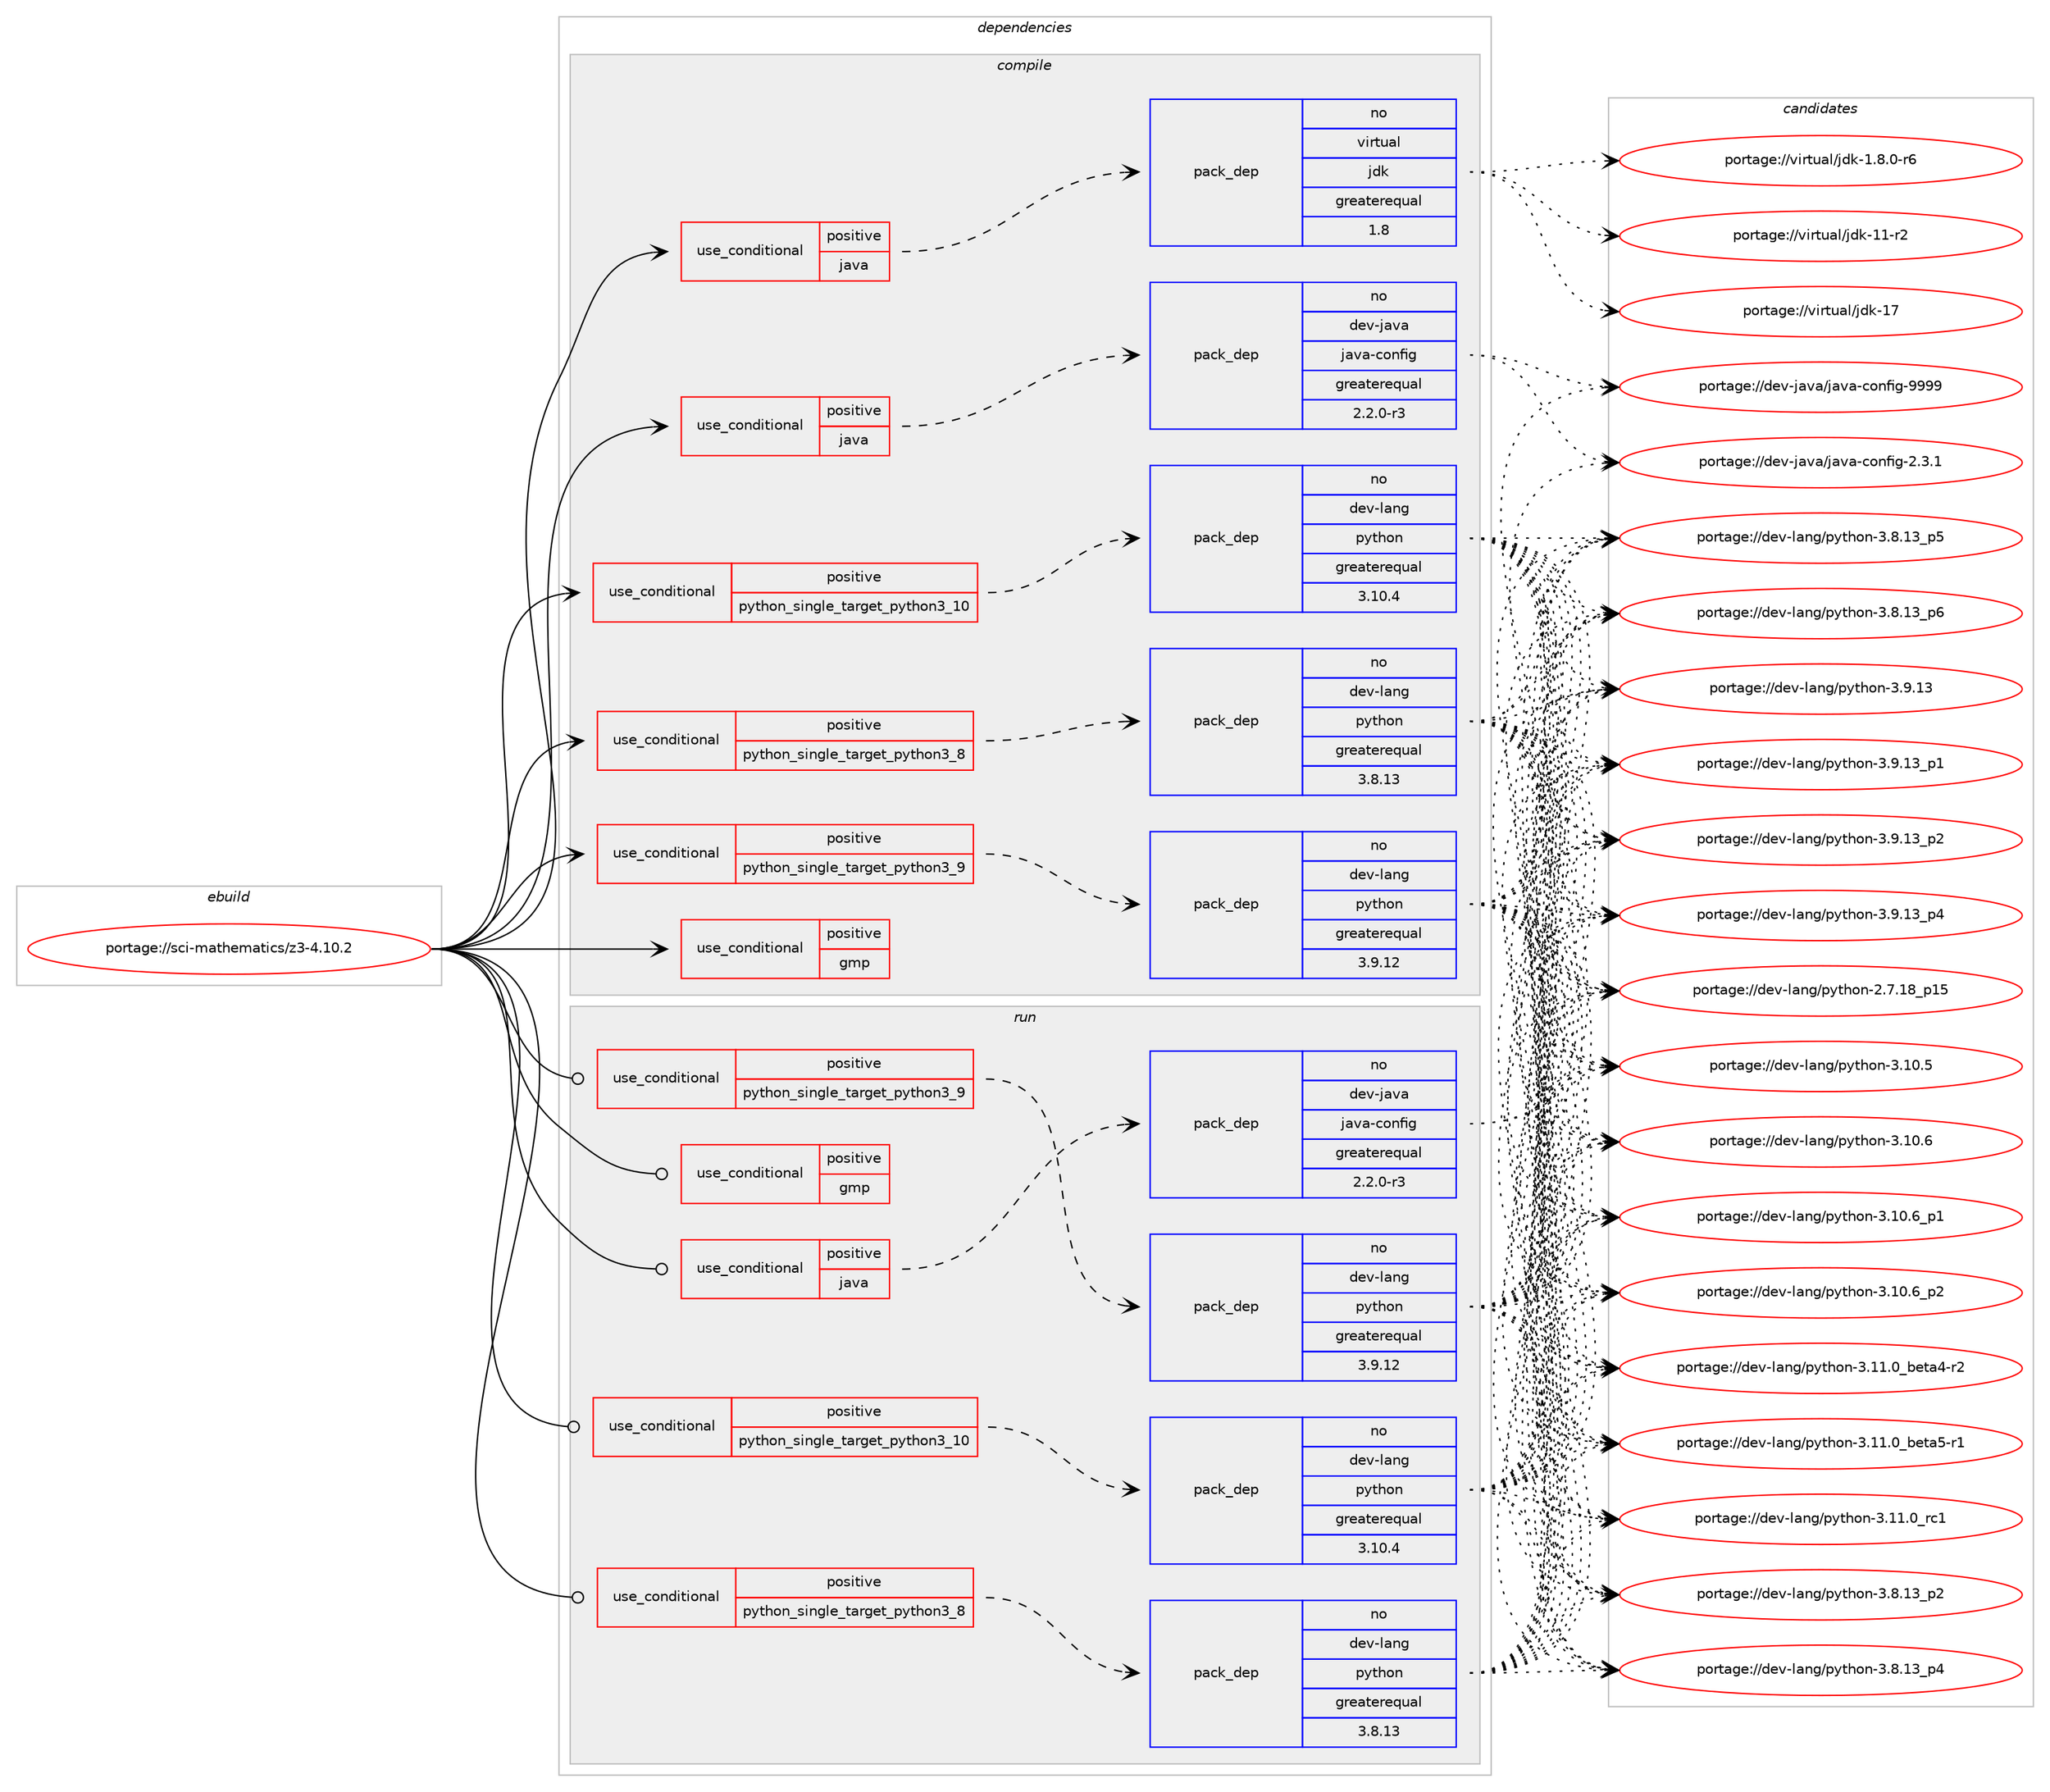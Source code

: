 digraph prolog {

# *************
# Graph options
# *************

newrank=true;
concentrate=true;
compound=true;
graph [rankdir=LR,fontname=Helvetica,fontsize=10,ranksep=1.5];#, ranksep=2.5, nodesep=0.2];
edge  [arrowhead=vee];
node  [fontname=Helvetica,fontsize=10];

# **********
# The ebuild
# **********

subgraph cluster_leftcol {
color=gray;
label=<<i>ebuild</i>>;
id [label="portage://sci-mathematics/z3-4.10.2", color=red, width=4, href="../sci-mathematics/z3-4.10.2.svg"];
}

# ****************
# The dependencies
# ****************

subgraph cluster_midcol {
color=gray;
label=<<i>dependencies</i>>;
subgraph cluster_compile {
fillcolor="#eeeeee";
style=filled;
label=<<i>compile</i>>;
subgraph cond163 {
dependency240 [label=<<TABLE BORDER="0" CELLBORDER="1" CELLSPACING="0" CELLPADDING="4"><TR><TD ROWSPAN="3" CELLPADDING="10">use_conditional</TD></TR><TR><TD>positive</TD></TR><TR><TD>gmp</TD></TR></TABLE>>, shape=none, color=red];
# *** BEGIN UNKNOWN DEPENDENCY TYPE (TODO) ***
# dependency240 -> package_dependency(portage://sci-mathematics/z3-4.10.2,install,no,dev-libs,gmp,none,[,,],[slot(0),equal],[use(enable(cxx),positive),use(optenable(abi_x86_32),negative),use(optenable(abi_x86_64),negative),use(optenable(abi_x86_x32),negative),use(optenable(abi_mips_n32),negative),use(optenable(abi_mips_n64),negative),use(optenable(abi_mips_o32),negative),use(optenable(abi_s390_32),negative),use(optenable(abi_s390_64),negative)])
# *** END UNKNOWN DEPENDENCY TYPE (TODO) ***

}
id:e -> dependency240:w [weight=20,style="solid",arrowhead="vee"];
subgraph cond164 {
dependency241 [label=<<TABLE BORDER="0" CELLBORDER="1" CELLSPACING="0" CELLPADDING="4"><TR><TD ROWSPAN="3" CELLPADDING="10">use_conditional</TD></TR><TR><TD>positive</TD></TR><TR><TD>java</TD></TR></TABLE>>, shape=none, color=red];
subgraph pack77 {
dependency242 [label=<<TABLE BORDER="0" CELLBORDER="1" CELLSPACING="0" CELLPADDING="4" WIDTH="220"><TR><TD ROWSPAN="6" CELLPADDING="30">pack_dep</TD></TR><TR><TD WIDTH="110">no</TD></TR><TR><TD>dev-java</TD></TR><TR><TD>java-config</TD></TR><TR><TD>greaterequal</TD></TR><TR><TD>2.2.0-r3</TD></TR></TABLE>>, shape=none, color=blue];
}
dependency241:e -> dependency242:w [weight=20,style="dashed",arrowhead="vee"];
}
id:e -> dependency241:w [weight=20,style="solid",arrowhead="vee"];
subgraph cond165 {
dependency243 [label=<<TABLE BORDER="0" CELLBORDER="1" CELLSPACING="0" CELLPADDING="4"><TR><TD ROWSPAN="3" CELLPADDING="10">use_conditional</TD></TR><TR><TD>positive</TD></TR><TR><TD>java</TD></TR></TABLE>>, shape=none, color=red];
subgraph pack78 {
dependency244 [label=<<TABLE BORDER="0" CELLBORDER="1" CELLSPACING="0" CELLPADDING="4" WIDTH="220"><TR><TD ROWSPAN="6" CELLPADDING="30">pack_dep</TD></TR><TR><TD WIDTH="110">no</TD></TR><TR><TD>virtual</TD></TR><TR><TD>jdk</TD></TR><TR><TD>greaterequal</TD></TR><TR><TD>1.8</TD></TR></TABLE>>, shape=none, color=blue];
}
dependency243:e -> dependency244:w [weight=20,style="dashed",arrowhead="vee"];
}
id:e -> dependency243:w [weight=20,style="solid",arrowhead="vee"];
subgraph cond166 {
dependency245 [label=<<TABLE BORDER="0" CELLBORDER="1" CELLSPACING="0" CELLPADDING="4"><TR><TD ROWSPAN="3" CELLPADDING="10">use_conditional</TD></TR><TR><TD>positive</TD></TR><TR><TD>python_single_target_python3_10</TD></TR></TABLE>>, shape=none, color=red];
subgraph pack79 {
dependency246 [label=<<TABLE BORDER="0" CELLBORDER="1" CELLSPACING="0" CELLPADDING="4" WIDTH="220"><TR><TD ROWSPAN="6" CELLPADDING="30">pack_dep</TD></TR><TR><TD WIDTH="110">no</TD></TR><TR><TD>dev-lang</TD></TR><TR><TD>python</TD></TR><TR><TD>greaterequal</TD></TR><TR><TD>3.10.4</TD></TR></TABLE>>, shape=none, color=blue];
}
dependency245:e -> dependency246:w [weight=20,style="dashed",arrowhead="vee"];
}
id:e -> dependency245:w [weight=20,style="solid",arrowhead="vee"];
subgraph cond167 {
dependency247 [label=<<TABLE BORDER="0" CELLBORDER="1" CELLSPACING="0" CELLPADDING="4"><TR><TD ROWSPAN="3" CELLPADDING="10">use_conditional</TD></TR><TR><TD>positive</TD></TR><TR><TD>python_single_target_python3_8</TD></TR></TABLE>>, shape=none, color=red];
subgraph pack80 {
dependency248 [label=<<TABLE BORDER="0" CELLBORDER="1" CELLSPACING="0" CELLPADDING="4" WIDTH="220"><TR><TD ROWSPAN="6" CELLPADDING="30">pack_dep</TD></TR><TR><TD WIDTH="110">no</TD></TR><TR><TD>dev-lang</TD></TR><TR><TD>python</TD></TR><TR><TD>greaterequal</TD></TR><TR><TD>3.8.13</TD></TR></TABLE>>, shape=none, color=blue];
}
dependency247:e -> dependency248:w [weight=20,style="dashed",arrowhead="vee"];
}
id:e -> dependency247:w [weight=20,style="solid",arrowhead="vee"];
subgraph cond168 {
dependency249 [label=<<TABLE BORDER="0" CELLBORDER="1" CELLSPACING="0" CELLPADDING="4"><TR><TD ROWSPAN="3" CELLPADDING="10">use_conditional</TD></TR><TR><TD>positive</TD></TR><TR><TD>python_single_target_python3_9</TD></TR></TABLE>>, shape=none, color=red];
subgraph pack81 {
dependency250 [label=<<TABLE BORDER="0" CELLBORDER="1" CELLSPACING="0" CELLPADDING="4" WIDTH="220"><TR><TD ROWSPAN="6" CELLPADDING="30">pack_dep</TD></TR><TR><TD WIDTH="110">no</TD></TR><TR><TD>dev-lang</TD></TR><TR><TD>python</TD></TR><TR><TD>greaterequal</TD></TR><TR><TD>3.9.12</TD></TR></TABLE>>, shape=none, color=blue];
}
dependency249:e -> dependency250:w [weight=20,style="dashed",arrowhead="vee"];
}
id:e -> dependency249:w [weight=20,style="solid",arrowhead="vee"];
}
subgraph cluster_compileandrun {
fillcolor="#eeeeee";
style=filled;
label=<<i>compile and run</i>>;
}
subgraph cluster_run {
fillcolor="#eeeeee";
style=filled;
label=<<i>run</i>>;
subgraph cond169 {
dependency251 [label=<<TABLE BORDER="0" CELLBORDER="1" CELLSPACING="0" CELLPADDING="4"><TR><TD ROWSPAN="3" CELLPADDING="10">use_conditional</TD></TR><TR><TD>positive</TD></TR><TR><TD>gmp</TD></TR></TABLE>>, shape=none, color=red];
# *** BEGIN UNKNOWN DEPENDENCY TYPE (TODO) ***
# dependency251 -> package_dependency(portage://sci-mathematics/z3-4.10.2,run,no,dev-libs,gmp,none,[,,],[slot(0),equal],[use(enable(cxx),positive),use(optenable(abi_x86_32),negative),use(optenable(abi_x86_64),negative),use(optenable(abi_x86_x32),negative),use(optenable(abi_mips_n32),negative),use(optenable(abi_mips_n64),negative),use(optenable(abi_mips_o32),negative),use(optenable(abi_s390_32),negative),use(optenable(abi_s390_64),negative)])
# *** END UNKNOWN DEPENDENCY TYPE (TODO) ***

}
id:e -> dependency251:w [weight=20,style="solid",arrowhead="odot"];
subgraph cond170 {
dependency252 [label=<<TABLE BORDER="0" CELLBORDER="1" CELLSPACING="0" CELLPADDING="4"><TR><TD ROWSPAN="3" CELLPADDING="10">use_conditional</TD></TR><TR><TD>positive</TD></TR><TR><TD>java</TD></TR></TABLE>>, shape=none, color=red];
subgraph pack82 {
dependency253 [label=<<TABLE BORDER="0" CELLBORDER="1" CELLSPACING="0" CELLPADDING="4" WIDTH="220"><TR><TD ROWSPAN="6" CELLPADDING="30">pack_dep</TD></TR><TR><TD WIDTH="110">no</TD></TR><TR><TD>dev-java</TD></TR><TR><TD>java-config</TD></TR><TR><TD>greaterequal</TD></TR><TR><TD>2.2.0-r3</TD></TR></TABLE>>, shape=none, color=blue];
}
dependency252:e -> dependency253:w [weight=20,style="dashed",arrowhead="vee"];
}
id:e -> dependency252:w [weight=20,style="solid",arrowhead="odot"];
subgraph cond171 {
dependency254 [label=<<TABLE BORDER="0" CELLBORDER="1" CELLSPACING="0" CELLPADDING="4"><TR><TD ROWSPAN="3" CELLPADDING="10">use_conditional</TD></TR><TR><TD>positive</TD></TR><TR><TD>python_single_target_python3_10</TD></TR></TABLE>>, shape=none, color=red];
subgraph pack83 {
dependency255 [label=<<TABLE BORDER="0" CELLBORDER="1" CELLSPACING="0" CELLPADDING="4" WIDTH="220"><TR><TD ROWSPAN="6" CELLPADDING="30">pack_dep</TD></TR><TR><TD WIDTH="110">no</TD></TR><TR><TD>dev-lang</TD></TR><TR><TD>python</TD></TR><TR><TD>greaterequal</TD></TR><TR><TD>3.10.4</TD></TR></TABLE>>, shape=none, color=blue];
}
dependency254:e -> dependency255:w [weight=20,style="dashed",arrowhead="vee"];
}
id:e -> dependency254:w [weight=20,style="solid",arrowhead="odot"];
subgraph cond172 {
dependency256 [label=<<TABLE BORDER="0" CELLBORDER="1" CELLSPACING="0" CELLPADDING="4"><TR><TD ROWSPAN="3" CELLPADDING="10">use_conditional</TD></TR><TR><TD>positive</TD></TR><TR><TD>python_single_target_python3_8</TD></TR></TABLE>>, shape=none, color=red];
subgraph pack84 {
dependency257 [label=<<TABLE BORDER="0" CELLBORDER="1" CELLSPACING="0" CELLPADDING="4" WIDTH="220"><TR><TD ROWSPAN="6" CELLPADDING="30">pack_dep</TD></TR><TR><TD WIDTH="110">no</TD></TR><TR><TD>dev-lang</TD></TR><TR><TD>python</TD></TR><TR><TD>greaterequal</TD></TR><TR><TD>3.8.13</TD></TR></TABLE>>, shape=none, color=blue];
}
dependency256:e -> dependency257:w [weight=20,style="dashed",arrowhead="vee"];
}
id:e -> dependency256:w [weight=20,style="solid",arrowhead="odot"];
subgraph cond173 {
dependency258 [label=<<TABLE BORDER="0" CELLBORDER="1" CELLSPACING="0" CELLPADDING="4"><TR><TD ROWSPAN="3" CELLPADDING="10">use_conditional</TD></TR><TR><TD>positive</TD></TR><TR><TD>python_single_target_python3_9</TD></TR></TABLE>>, shape=none, color=red];
subgraph pack85 {
dependency259 [label=<<TABLE BORDER="0" CELLBORDER="1" CELLSPACING="0" CELLPADDING="4" WIDTH="220"><TR><TD ROWSPAN="6" CELLPADDING="30">pack_dep</TD></TR><TR><TD WIDTH="110">no</TD></TR><TR><TD>dev-lang</TD></TR><TR><TD>python</TD></TR><TR><TD>greaterequal</TD></TR><TR><TD>3.9.12</TD></TR></TABLE>>, shape=none, color=blue];
}
dependency258:e -> dependency259:w [weight=20,style="dashed",arrowhead="vee"];
}
id:e -> dependency258:w [weight=20,style="solid",arrowhead="odot"];
}
}

# **************
# The candidates
# **************

subgraph cluster_choices {
rank=same;
color=gray;
label=<<i>candidates</i>>;

subgraph choice77 {
color=black;
nodesep=1;
choice1001011184510697118974710697118974599111110102105103455046514649 [label="portage://dev-java/java-config-2.3.1", color=red, width=4,href="../dev-java/java-config-2.3.1.svg"];
choice10010111845106971189747106971189745991111101021051034557575757 [label="portage://dev-java/java-config-9999", color=red, width=4,href="../dev-java/java-config-9999.svg"];
dependency242:e -> choice1001011184510697118974710697118974599111110102105103455046514649:w [style=dotted,weight="100"];
dependency242:e -> choice10010111845106971189747106971189745991111101021051034557575757:w [style=dotted,weight="100"];
}
subgraph choice78 {
color=black;
nodesep=1;
choice11810511411611797108471061001074549465646484511454 [label="portage://virtual/jdk-1.8.0-r6", color=red, width=4,href="../virtual/jdk-1.8.0-r6.svg"];
choice11810511411611797108471061001074549494511450 [label="portage://virtual/jdk-11-r2", color=red, width=4,href="../virtual/jdk-11-r2.svg"];
choice1181051141161179710847106100107454955 [label="portage://virtual/jdk-17", color=red, width=4,href="../virtual/jdk-17.svg"];
dependency244:e -> choice11810511411611797108471061001074549465646484511454:w [style=dotted,weight="100"];
dependency244:e -> choice11810511411611797108471061001074549494511450:w [style=dotted,weight="100"];
dependency244:e -> choice1181051141161179710847106100107454955:w [style=dotted,weight="100"];
}
subgraph choice79 {
color=black;
nodesep=1;
choice10010111845108971101034711212111610411111045504655464956951124953 [label="portage://dev-lang/python-2.7.18_p15", color=red, width=4,href="../dev-lang/python-2.7.18_p15.svg"];
choice10010111845108971101034711212111610411111045514649484653 [label="portage://dev-lang/python-3.10.5", color=red, width=4,href="../dev-lang/python-3.10.5.svg"];
choice10010111845108971101034711212111610411111045514649484654 [label="portage://dev-lang/python-3.10.6", color=red, width=4,href="../dev-lang/python-3.10.6.svg"];
choice100101118451089711010347112121116104111110455146494846549511249 [label="portage://dev-lang/python-3.10.6_p1", color=red, width=4,href="../dev-lang/python-3.10.6_p1.svg"];
choice100101118451089711010347112121116104111110455146494846549511250 [label="portage://dev-lang/python-3.10.6_p2", color=red, width=4,href="../dev-lang/python-3.10.6_p2.svg"];
choice10010111845108971101034711212111610411111045514649494648959810111697524511450 [label="portage://dev-lang/python-3.11.0_beta4-r2", color=red, width=4,href="../dev-lang/python-3.11.0_beta4-r2.svg"];
choice10010111845108971101034711212111610411111045514649494648959810111697534511449 [label="portage://dev-lang/python-3.11.0_beta5-r1", color=red, width=4,href="../dev-lang/python-3.11.0_beta5-r1.svg"];
choice10010111845108971101034711212111610411111045514649494648951149949 [label="portage://dev-lang/python-3.11.0_rc1", color=red, width=4,href="../dev-lang/python-3.11.0_rc1.svg"];
choice100101118451089711010347112121116104111110455146564649519511250 [label="portage://dev-lang/python-3.8.13_p2", color=red, width=4,href="../dev-lang/python-3.8.13_p2.svg"];
choice100101118451089711010347112121116104111110455146564649519511252 [label="portage://dev-lang/python-3.8.13_p4", color=red, width=4,href="../dev-lang/python-3.8.13_p4.svg"];
choice100101118451089711010347112121116104111110455146564649519511253 [label="portage://dev-lang/python-3.8.13_p5", color=red, width=4,href="../dev-lang/python-3.8.13_p5.svg"];
choice100101118451089711010347112121116104111110455146564649519511254 [label="portage://dev-lang/python-3.8.13_p6", color=red, width=4,href="../dev-lang/python-3.8.13_p6.svg"];
choice10010111845108971101034711212111610411111045514657464951 [label="portage://dev-lang/python-3.9.13", color=red, width=4,href="../dev-lang/python-3.9.13.svg"];
choice100101118451089711010347112121116104111110455146574649519511249 [label="portage://dev-lang/python-3.9.13_p1", color=red, width=4,href="../dev-lang/python-3.9.13_p1.svg"];
choice100101118451089711010347112121116104111110455146574649519511250 [label="portage://dev-lang/python-3.9.13_p2", color=red, width=4,href="../dev-lang/python-3.9.13_p2.svg"];
choice100101118451089711010347112121116104111110455146574649519511252 [label="portage://dev-lang/python-3.9.13_p4", color=red, width=4,href="../dev-lang/python-3.9.13_p4.svg"];
dependency246:e -> choice10010111845108971101034711212111610411111045504655464956951124953:w [style=dotted,weight="100"];
dependency246:e -> choice10010111845108971101034711212111610411111045514649484653:w [style=dotted,weight="100"];
dependency246:e -> choice10010111845108971101034711212111610411111045514649484654:w [style=dotted,weight="100"];
dependency246:e -> choice100101118451089711010347112121116104111110455146494846549511249:w [style=dotted,weight="100"];
dependency246:e -> choice100101118451089711010347112121116104111110455146494846549511250:w [style=dotted,weight="100"];
dependency246:e -> choice10010111845108971101034711212111610411111045514649494648959810111697524511450:w [style=dotted,weight="100"];
dependency246:e -> choice10010111845108971101034711212111610411111045514649494648959810111697534511449:w [style=dotted,weight="100"];
dependency246:e -> choice10010111845108971101034711212111610411111045514649494648951149949:w [style=dotted,weight="100"];
dependency246:e -> choice100101118451089711010347112121116104111110455146564649519511250:w [style=dotted,weight="100"];
dependency246:e -> choice100101118451089711010347112121116104111110455146564649519511252:w [style=dotted,weight="100"];
dependency246:e -> choice100101118451089711010347112121116104111110455146564649519511253:w [style=dotted,weight="100"];
dependency246:e -> choice100101118451089711010347112121116104111110455146564649519511254:w [style=dotted,weight="100"];
dependency246:e -> choice10010111845108971101034711212111610411111045514657464951:w [style=dotted,weight="100"];
dependency246:e -> choice100101118451089711010347112121116104111110455146574649519511249:w [style=dotted,weight="100"];
dependency246:e -> choice100101118451089711010347112121116104111110455146574649519511250:w [style=dotted,weight="100"];
dependency246:e -> choice100101118451089711010347112121116104111110455146574649519511252:w [style=dotted,weight="100"];
}
subgraph choice80 {
color=black;
nodesep=1;
choice10010111845108971101034711212111610411111045504655464956951124953 [label="portage://dev-lang/python-2.7.18_p15", color=red, width=4,href="../dev-lang/python-2.7.18_p15.svg"];
choice10010111845108971101034711212111610411111045514649484653 [label="portage://dev-lang/python-3.10.5", color=red, width=4,href="../dev-lang/python-3.10.5.svg"];
choice10010111845108971101034711212111610411111045514649484654 [label="portage://dev-lang/python-3.10.6", color=red, width=4,href="../dev-lang/python-3.10.6.svg"];
choice100101118451089711010347112121116104111110455146494846549511249 [label="portage://dev-lang/python-3.10.6_p1", color=red, width=4,href="../dev-lang/python-3.10.6_p1.svg"];
choice100101118451089711010347112121116104111110455146494846549511250 [label="portage://dev-lang/python-3.10.6_p2", color=red, width=4,href="../dev-lang/python-3.10.6_p2.svg"];
choice10010111845108971101034711212111610411111045514649494648959810111697524511450 [label="portage://dev-lang/python-3.11.0_beta4-r2", color=red, width=4,href="../dev-lang/python-3.11.0_beta4-r2.svg"];
choice10010111845108971101034711212111610411111045514649494648959810111697534511449 [label="portage://dev-lang/python-3.11.0_beta5-r1", color=red, width=4,href="../dev-lang/python-3.11.0_beta5-r1.svg"];
choice10010111845108971101034711212111610411111045514649494648951149949 [label="portage://dev-lang/python-3.11.0_rc1", color=red, width=4,href="../dev-lang/python-3.11.0_rc1.svg"];
choice100101118451089711010347112121116104111110455146564649519511250 [label="portage://dev-lang/python-3.8.13_p2", color=red, width=4,href="../dev-lang/python-3.8.13_p2.svg"];
choice100101118451089711010347112121116104111110455146564649519511252 [label="portage://dev-lang/python-3.8.13_p4", color=red, width=4,href="../dev-lang/python-3.8.13_p4.svg"];
choice100101118451089711010347112121116104111110455146564649519511253 [label="portage://dev-lang/python-3.8.13_p5", color=red, width=4,href="../dev-lang/python-3.8.13_p5.svg"];
choice100101118451089711010347112121116104111110455146564649519511254 [label="portage://dev-lang/python-3.8.13_p6", color=red, width=4,href="../dev-lang/python-3.8.13_p6.svg"];
choice10010111845108971101034711212111610411111045514657464951 [label="portage://dev-lang/python-3.9.13", color=red, width=4,href="../dev-lang/python-3.9.13.svg"];
choice100101118451089711010347112121116104111110455146574649519511249 [label="portage://dev-lang/python-3.9.13_p1", color=red, width=4,href="../dev-lang/python-3.9.13_p1.svg"];
choice100101118451089711010347112121116104111110455146574649519511250 [label="portage://dev-lang/python-3.9.13_p2", color=red, width=4,href="../dev-lang/python-3.9.13_p2.svg"];
choice100101118451089711010347112121116104111110455146574649519511252 [label="portage://dev-lang/python-3.9.13_p4", color=red, width=4,href="../dev-lang/python-3.9.13_p4.svg"];
dependency248:e -> choice10010111845108971101034711212111610411111045504655464956951124953:w [style=dotted,weight="100"];
dependency248:e -> choice10010111845108971101034711212111610411111045514649484653:w [style=dotted,weight="100"];
dependency248:e -> choice10010111845108971101034711212111610411111045514649484654:w [style=dotted,weight="100"];
dependency248:e -> choice100101118451089711010347112121116104111110455146494846549511249:w [style=dotted,weight="100"];
dependency248:e -> choice100101118451089711010347112121116104111110455146494846549511250:w [style=dotted,weight="100"];
dependency248:e -> choice10010111845108971101034711212111610411111045514649494648959810111697524511450:w [style=dotted,weight="100"];
dependency248:e -> choice10010111845108971101034711212111610411111045514649494648959810111697534511449:w [style=dotted,weight="100"];
dependency248:e -> choice10010111845108971101034711212111610411111045514649494648951149949:w [style=dotted,weight="100"];
dependency248:e -> choice100101118451089711010347112121116104111110455146564649519511250:w [style=dotted,weight="100"];
dependency248:e -> choice100101118451089711010347112121116104111110455146564649519511252:w [style=dotted,weight="100"];
dependency248:e -> choice100101118451089711010347112121116104111110455146564649519511253:w [style=dotted,weight="100"];
dependency248:e -> choice100101118451089711010347112121116104111110455146564649519511254:w [style=dotted,weight="100"];
dependency248:e -> choice10010111845108971101034711212111610411111045514657464951:w [style=dotted,weight="100"];
dependency248:e -> choice100101118451089711010347112121116104111110455146574649519511249:w [style=dotted,weight="100"];
dependency248:e -> choice100101118451089711010347112121116104111110455146574649519511250:w [style=dotted,weight="100"];
dependency248:e -> choice100101118451089711010347112121116104111110455146574649519511252:w [style=dotted,weight="100"];
}
subgraph choice81 {
color=black;
nodesep=1;
choice10010111845108971101034711212111610411111045504655464956951124953 [label="portage://dev-lang/python-2.7.18_p15", color=red, width=4,href="../dev-lang/python-2.7.18_p15.svg"];
choice10010111845108971101034711212111610411111045514649484653 [label="portage://dev-lang/python-3.10.5", color=red, width=4,href="../dev-lang/python-3.10.5.svg"];
choice10010111845108971101034711212111610411111045514649484654 [label="portage://dev-lang/python-3.10.6", color=red, width=4,href="../dev-lang/python-3.10.6.svg"];
choice100101118451089711010347112121116104111110455146494846549511249 [label="portage://dev-lang/python-3.10.6_p1", color=red, width=4,href="../dev-lang/python-3.10.6_p1.svg"];
choice100101118451089711010347112121116104111110455146494846549511250 [label="portage://dev-lang/python-3.10.6_p2", color=red, width=4,href="../dev-lang/python-3.10.6_p2.svg"];
choice10010111845108971101034711212111610411111045514649494648959810111697524511450 [label="portage://dev-lang/python-3.11.0_beta4-r2", color=red, width=4,href="../dev-lang/python-3.11.0_beta4-r2.svg"];
choice10010111845108971101034711212111610411111045514649494648959810111697534511449 [label="portage://dev-lang/python-3.11.0_beta5-r1", color=red, width=4,href="../dev-lang/python-3.11.0_beta5-r1.svg"];
choice10010111845108971101034711212111610411111045514649494648951149949 [label="portage://dev-lang/python-3.11.0_rc1", color=red, width=4,href="../dev-lang/python-3.11.0_rc1.svg"];
choice100101118451089711010347112121116104111110455146564649519511250 [label="portage://dev-lang/python-3.8.13_p2", color=red, width=4,href="../dev-lang/python-3.8.13_p2.svg"];
choice100101118451089711010347112121116104111110455146564649519511252 [label="portage://dev-lang/python-3.8.13_p4", color=red, width=4,href="../dev-lang/python-3.8.13_p4.svg"];
choice100101118451089711010347112121116104111110455146564649519511253 [label="portage://dev-lang/python-3.8.13_p5", color=red, width=4,href="../dev-lang/python-3.8.13_p5.svg"];
choice100101118451089711010347112121116104111110455146564649519511254 [label="portage://dev-lang/python-3.8.13_p6", color=red, width=4,href="../dev-lang/python-3.8.13_p6.svg"];
choice10010111845108971101034711212111610411111045514657464951 [label="portage://dev-lang/python-3.9.13", color=red, width=4,href="../dev-lang/python-3.9.13.svg"];
choice100101118451089711010347112121116104111110455146574649519511249 [label="portage://dev-lang/python-3.9.13_p1", color=red, width=4,href="../dev-lang/python-3.9.13_p1.svg"];
choice100101118451089711010347112121116104111110455146574649519511250 [label="portage://dev-lang/python-3.9.13_p2", color=red, width=4,href="../dev-lang/python-3.9.13_p2.svg"];
choice100101118451089711010347112121116104111110455146574649519511252 [label="portage://dev-lang/python-3.9.13_p4", color=red, width=4,href="../dev-lang/python-3.9.13_p4.svg"];
dependency250:e -> choice10010111845108971101034711212111610411111045504655464956951124953:w [style=dotted,weight="100"];
dependency250:e -> choice10010111845108971101034711212111610411111045514649484653:w [style=dotted,weight="100"];
dependency250:e -> choice10010111845108971101034711212111610411111045514649484654:w [style=dotted,weight="100"];
dependency250:e -> choice100101118451089711010347112121116104111110455146494846549511249:w [style=dotted,weight="100"];
dependency250:e -> choice100101118451089711010347112121116104111110455146494846549511250:w [style=dotted,weight="100"];
dependency250:e -> choice10010111845108971101034711212111610411111045514649494648959810111697524511450:w [style=dotted,weight="100"];
dependency250:e -> choice10010111845108971101034711212111610411111045514649494648959810111697534511449:w [style=dotted,weight="100"];
dependency250:e -> choice10010111845108971101034711212111610411111045514649494648951149949:w [style=dotted,weight="100"];
dependency250:e -> choice100101118451089711010347112121116104111110455146564649519511250:w [style=dotted,weight="100"];
dependency250:e -> choice100101118451089711010347112121116104111110455146564649519511252:w [style=dotted,weight="100"];
dependency250:e -> choice100101118451089711010347112121116104111110455146564649519511253:w [style=dotted,weight="100"];
dependency250:e -> choice100101118451089711010347112121116104111110455146564649519511254:w [style=dotted,weight="100"];
dependency250:e -> choice10010111845108971101034711212111610411111045514657464951:w [style=dotted,weight="100"];
dependency250:e -> choice100101118451089711010347112121116104111110455146574649519511249:w [style=dotted,weight="100"];
dependency250:e -> choice100101118451089711010347112121116104111110455146574649519511250:w [style=dotted,weight="100"];
dependency250:e -> choice100101118451089711010347112121116104111110455146574649519511252:w [style=dotted,weight="100"];
}
subgraph choice82 {
color=black;
nodesep=1;
choice1001011184510697118974710697118974599111110102105103455046514649 [label="portage://dev-java/java-config-2.3.1", color=red, width=4,href="../dev-java/java-config-2.3.1.svg"];
choice10010111845106971189747106971189745991111101021051034557575757 [label="portage://dev-java/java-config-9999", color=red, width=4,href="../dev-java/java-config-9999.svg"];
dependency253:e -> choice1001011184510697118974710697118974599111110102105103455046514649:w [style=dotted,weight="100"];
dependency253:e -> choice10010111845106971189747106971189745991111101021051034557575757:w [style=dotted,weight="100"];
}
subgraph choice83 {
color=black;
nodesep=1;
choice10010111845108971101034711212111610411111045504655464956951124953 [label="portage://dev-lang/python-2.7.18_p15", color=red, width=4,href="../dev-lang/python-2.7.18_p15.svg"];
choice10010111845108971101034711212111610411111045514649484653 [label="portage://dev-lang/python-3.10.5", color=red, width=4,href="../dev-lang/python-3.10.5.svg"];
choice10010111845108971101034711212111610411111045514649484654 [label="portage://dev-lang/python-3.10.6", color=red, width=4,href="../dev-lang/python-3.10.6.svg"];
choice100101118451089711010347112121116104111110455146494846549511249 [label="portage://dev-lang/python-3.10.6_p1", color=red, width=4,href="../dev-lang/python-3.10.6_p1.svg"];
choice100101118451089711010347112121116104111110455146494846549511250 [label="portage://dev-lang/python-3.10.6_p2", color=red, width=4,href="../dev-lang/python-3.10.6_p2.svg"];
choice10010111845108971101034711212111610411111045514649494648959810111697524511450 [label="portage://dev-lang/python-3.11.0_beta4-r2", color=red, width=4,href="../dev-lang/python-3.11.0_beta4-r2.svg"];
choice10010111845108971101034711212111610411111045514649494648959810111697534511449 [label="portage://dev-lang/python-3.11.0_beta5-r1", color=red, width=4,href="../dev-lang/python-3.11.0_beta5-r1.svg"];
choice10010111845108971101034711212111610411111045514649494648951149949 [label="portage://dev-lang/python-3.11.0_rc1", color=red, width=4,href="../dev-lang/python-3.11.0_rc1.svg"];
choice100101118451089711010347112121116104111110455146564649519511250 [label="portage://dev-lang/python-3.8.13_p2", color=red, width=4,href="../dev-lang/python-3.8.13_p2.svg"];
choice100101118451089711010347112121116104111110455146564649519511252 [label="portage://dev-lang/python-3.8.13_p4", color=red, width=4,href="../dev-lang/python-3.8.13_p4.svg"];
choice100101118451089711010347112121116104111110455146564649519511253 [label="portage://dev-lang/python-3.8.13_p5", color=red, width=4,href="../dev-lang/python-3.8.13_p5.svg"];
choice100101118451089711010347112121116104111110455146564649519511254 [label="portage://dev-lang/python-3.8.13_p6", color=red, width=4,href="../dev-lang/python-3.8.13_p6.svg"];
choice10010111845108971101034711212111610411111045514657464951 [label="portage://dev-lang/python-3.9.13", color=red, width=4,href="../dev-lang/python-3.9.13.svg"];
choice100101118451089711010347112121116104111110455146574649519511249 [label="portage://dev-lang/python-3.9.13_p1", color=red, width=4,href="../dev-lang/python-3.9.13_p1.svg"];
choice100101118451089711010347112121116104111110455146574649519511250 [label="portage://dev-lang/python-3.9.13_p2", color=red, width=4,href="../dev-lang/python-3.9.13_p2.svg"];
choice100101118451089711010347112121116104111110455146574649519511252 [label="portage://dev-lang/python-3.9.13_p4", color=red, width=4,href="../dev-lang/python-3.9.13_p4.svg"];
dependency255:e -> choice10010111845108971101034711212111610411111045504655464956951124953:w [style=dotted,weight="100"];
dependency255:e -> choice10010111845108971101034711212111610411111045514649484653:w [style=dotted,weight="100"];
dependency255:e -> choice10010111845108971101034711212111610411111045514649484654:w [style=dotted,weight="100"];
dependency255:e -> choice100101118451089711010347112121116104111110455146494846549511249:w [style=dotted,weight="100"];
dependency255:e -> choice100101118451089711010347112121116104111110455146494846549511250:w [style=dotted,weight="100"];
dependency255:e -> choice10010111845108971101034711212111610411111045514649494648959810111697524511450:w [style=dotted,weight="100"];
dependency255:e -> choice10010111845108971101034711212111610411111045514649494648959810111697534511449:w [style=dotted,weight="100"];
dependency255:e -> choice10010111845108971101034711212111610411111045514649494648951149949:w [style=dotted,weight="100"];
dependency255:e -> choice100101118451089711010347112121116104111110455146564649519511250:w [style=dotted,weight="100"];
dependency255:e -> choice100101118451089711010347112121116104111110455146564649519511252:w [style=dotted,weight="100"];
dependency255:e -> choice100101118451089711010347112121116104111110455146564649519511253:w [style=dotted,weight="100"];
dependency255:e -> choice100101118451089711010347112121116104111110455146564649519511254:w [style=dotted,weight="100"];
dependency255:e -> choice10010111845108971101034711212111610411111045514657464951:w [style=dotted,weight="100"];
dependency255:e -> choice100101118451089711010347112121116104111110455146574649519511249:w [style=dotted,weight="100"];
dependency255:e -> choice100101118451089711010347112121116104111110455146574649519511250:w [style=dotted,weight="100"];
dependency255:e -> choice100101118451089711010347112121116104111110455146574649519511252:w [style=dotted,weight="100"];
}
subgraph choice84 {
color=black;
nodesep=1;
choice10010111845108971101034711212111610411111045504655464956951124953 [label="portage://dev-lang/python-2.7.18_p15", color=red, width=4,href="../dev-lang/python-2.7.18_p15.svg"];
choice10010111845108971101034711212111610411111045514649484653 [label="portage://dev-lang/python-3.10.5", color=red, width=4,href="../dev-lang/python-3.10.5.svg"];
choice10010111845108971101034711212111610411111045514649484654 [label="portage://dev-lang/python-3.10.6", color=red, width=4,href="../dev-lang/python-3.10.6.svg"];
choice100101118451089711010347112121116104111110455146494846549511249 [label="portage://dev-lang/python-3.10.6_p1", color=red, width=4,href="../dev-lang/python-3.10.6_p1.svg"];
choice100101118451089711010347112121116104111110455146494846549511250 [label="portage://dev-lang/python-3.10.6_p2", color=red, width=4,href="../dev-lang/python-3.10.6_p2.svg"];
choice10010111845108971101034711212111610411111045514649494648959810111697524511450 [label="portage://dev-lang/python-3.11.0_beta4-r2", color=red, width=4,href="../dev-lang/python-3.11.0_beta4-r2.svg"];
choice10010111845108971101034711212111610411111045514649494648959810111697534511449 [label="portage://dev-lang/python-3.11.0_beta5-r1", color=red, width=4,href="../dev-lang/python-3.11.0_beta5-r1.svg"];
choice10010111845108971101034711212111610411111045514649494648951149949 [label="portage://dev-lang/python-3.11.0_rc1", color=red, width=4,href="../dev-lang/python-3.11.0_rc1.svg"];
choice100101118451089711010347112121116104111110455146564649519511250 [label="portage://dev-lang/python-3.8.13_p2", color=red, width=4,href="../dev-lang/python-3.8.13_p2.svg"];
choice100101118451089711010347112121116104111110455146564649519511252 [label="portage://dev-lang/python-3.8.13_p4", color=red, width=4,href="../dev-lang/python-3.8.13_p4.svg"];
choice100101118451089711010347112121116104111110455146564649519511253 [label="portage://dev-lang/python-3.8.13_p5", color=red, width=4,href="../dev-lang/python-3.8.13_p5.svg"];
choice100101118451089711010347112121116104111110455146564649519511254 [label="portage://dev-lang/python-3.8.13_p6", color=red, width=4,href="../dev-lang/python-3.8.13_p6.svg"];
choice10010111845108971101034711212111610411111045514657464951 [label="portage://dev-lang/python-3.9.13", color=red, width=4,href="../dev-lang/python-3.9.13.svg"];
choice100101118451089711010347112121116104111110455146574649519511249 [label="portage://dev-lang/python-3.9.13_p1", color=red, width=4,href="../dev-lang/python-3.9.13_p1.svg"];
choice100101118451089711010347112121116104111110455146574649519511250 [label="portage://dev-lang/python-3.9.13_p2", color=red, width=4,href="../dev-lang/python-3.9.13_p2.svg"];
choice100101118451089711010347112121116104111110455146574649519511252 [label="portage://dev-lang/python-3.9.13_p4", color=red, width=4,href="../dev-lang/python-3.9.13_p4.svg"];
dependency257:e -> choice10010111845108971101034711212111610411111045504655464956951124953:w [style=dotted,weight="100"];
dependency257:e -> choice10010111845108971101034711212111610411111045514649484653:w [style=dotted,weight="100"];
dependency257:e -> choice10010111845108971101034711212111610411111045514649484654:w [style=dotted,weight="100"];
dependency257:e -> choice100101118451089711010347112121116104111110455146494846549511249:w [style=dotted,weight="100"];
dependency257:e -> choice100101118451089711010347112121116104111110455146494846549511250:w [style=dotted,weight="100"];
dependency257:e -> choice10010111845108971101034711212111610411111045514649494648959810111697524511450:w [style=dotted,weight="100"];
dependency257:e -> choice10010111845108971101034711212111610411111045514649494648959810111697534511449:w [style=dotted,weight="100"];
dependency257:e -> choice10010111845108971101034711212111610411111045514649494648951149949:w [style=dotted,weight="100"];
dependency257:e -> choice100101118451089711010347112121116104111110455146564649519511250:w [style=dotted,weight="100"];
dependency257:e -> choice100101118451089711010347112121116104111110455146564649519511252:w [style=dotted,weight="100"];
dependency257:e -> choice100101118451089711010347112121116104111110455146564649519511253:w [style=dotted,weight="100"];
dependency257:e -> choice100101118451089711010347112121116104111110455146564649519511254:w [style=dotted,weight="100"];
dependency257:e -> choice10010111845108971101034711212111610411111045514657464951:w [style=dotted,weight="100"];
dependency257:e -> choice100101118451089711010347112121116104111110455146574649519511249:w [style=dotted,weight="100"];
dependency257:e -> choice100101118451089711010347112121116104111110455146574649519511250:w [style=dotted,weight="100"];
dependency257:e -> choice100101118451089711010347112121116104111110455146574649519511252:w [style=dotted,weight="100"];
}
subgraph choice85 {
color=black;
nodesep=1;
choice10010111845108971101034711212111610411111045504655464956951124953 [label="portage://dev-lang/python-2.7.18_p15", color=red, width=4,href="../dev-lang/python-2.7.18_p15.svg"];
choice10010111845108971101034711212111610411111045514649484653 [label="portage://dev-lang/python-3.10.5", color=red, width=4,href="../dev-lang/python-3.10.5.svg"];
choice10010111845108971101034711212111610411111045514649484654 [label="portage://dev-lang/python-3.10.6", color=red, width=4,href="../dev-lang/python-3.10.6.svg"];
choice100101118451089711010347112121116104111110455146494846549511249 [label="portage://dev-lang/python-3.10.6_p1", color=red, width=4,href="../dev-lang/python-3.10.6_p1.svg"];
choice100101118451089711010347112121116104111110455146494846549511250 [label="portage://dev-lang/python-3.10.6_p2", color=red, width=4,href="../dev-lang/python-3.10.6_p2.svg"];
choice10010111845108971101034711212111610411111045514649494648959810111697524511450 [label="portage://dev-lang/python-3.11.0_beta4-r2", color=red, width=4,href="../dev-lang/python-3.11.0_beta4-r2.svg"];
choice10010111845108971101034711212111610411111045514649494648959810111697534511449 [label="portage://dev-lang/python-3.11.0_beta5-r1", color=red, width=4,href="../dev-lang/python-3.11.0_beta5-r1.svg"];
choice10010111845108971101034711212111610411111045514649494648951149949 [label="portage://dev-lang/python-3.11.0_rc1", color=red, width=4,href="../dev-lang/python-3.11.0_rc1.svg"];
choice100101118451089711010347112121116104111110455146564649519511250 [label="portage://dev-lang/python-3.8.13_p2", color=red, width=4,href="../dev-lang/python-3.8.13_p2.svg"];
choice100101118451089711010347112121116104111110455146564649519511252 [label="portage://dev-lang/python-3.8.13_p4", color=red, width=4,href="../dev-lang/python-3.8.13_p4.svg"];
choice100101118451089711010347112121116104111110455146564649519511253 [label="portage://dev-lang/python-3.8.13_p5", color=red, width=4,href="../dev-lang/python-3.8.13_p5.svg"];
choice100101118451089711010347112121116104111110455146564649519511254 [label="portage://dev-lang/python-3.8.13_p6", color=red, width=4,href="../dev-lang/python-3.8.13_p6.svg"];
choice10010111845108971101034711212111610411111045514657464951 [label="portage://dev-lang/python-3.9.13", color=red, width=4,href="../dev-lang/python-3.9.13.svg"];
choice100101118451089711010347112121116104111110455146574649519511249 [label="portage://dev-lang/python-3.9.13_p1", color=red, width=4,href="../dev-lang/python-3.9.13_p1.svg"];
choice100101118451089711010347112121116104111110455146574649519511250 [label="portage://dev-lang/python-3.9.13_p2", color=red, width=4,href="../dev-lang/python-3.9.13_p2.svg"];
choice100101118451089711010347112121116104111110455146574649519511252 [label="portage://dev-lang/python-3.9.13_p4", color=red, width=4,href="../dev-lang/python-3.9.13_p4.svg"];
dependency259:e -> choice10010111845108971101034711212111610411111045504655464956951124953:w [style=dotted,weight="100"];
dependency259:e -> choice10010111845108971101034711212111610411111045514649484653:w [style=dotted,weight="100"];
dependency259:e -> choice10010111845108971101034711212111610411111045514649484654:w [style=dotted,weight="100"];
dependency259:e -> choice100101118451089711010347112121116104111110455146494846549511249:w [style=dotted,weight="100"];
dependency259:e -> choice100101118451089711010347112121116104111110455146494846549511250:w [style=dotted,weight="100"];
dependency259:e -> choice10010111845108971101034711212111610411111045514649494648959810111697524511450:w [style=dotted,weight="100"];
dependency259:e -> choice10010111845108971101034711212111610411111045514649494648959810111697534511449:w [style=dotted,weight="100"];
dependency259:e -> choice10010111845108971101034711212111610411111045514649494648951149949:w [style=dotted,weight="100"];
dependency259:e -> choice100101118451089711010347112121116104111110455146564649519511250:w [style=dotted,weight="100"];
dependency259:e -> choice100101118451089711010347112121116104111110455146564649519511252:w [style=dotted,weight="100"];
dependency259:e -> choice100101118451089711010347112121116104111110455146564649519511253:w [style=dotted,weight="100"];
dependency259:e -> choice100101118451089711010347112121116104111110455146564649519511254:w [style=dotted,weight="100"];
dependency259:e -> choice10010111845108971101034711212111610411111045514657464951:w [style=dotted,weight="100"];
dependency259:e -> choice100101118451089711010347112121116104111110455146574649519511249:w [style=dotted,weight="100"];
dependency259:e -> choice100101118451089711010347112121116104111110455146574649519511250:w [style=dotted,weight="100"];
dependency259:e -> choice100101118451089711010347112121116104111110455146574649519511252:w [style=dotted,weight="100"];
}
}

}
